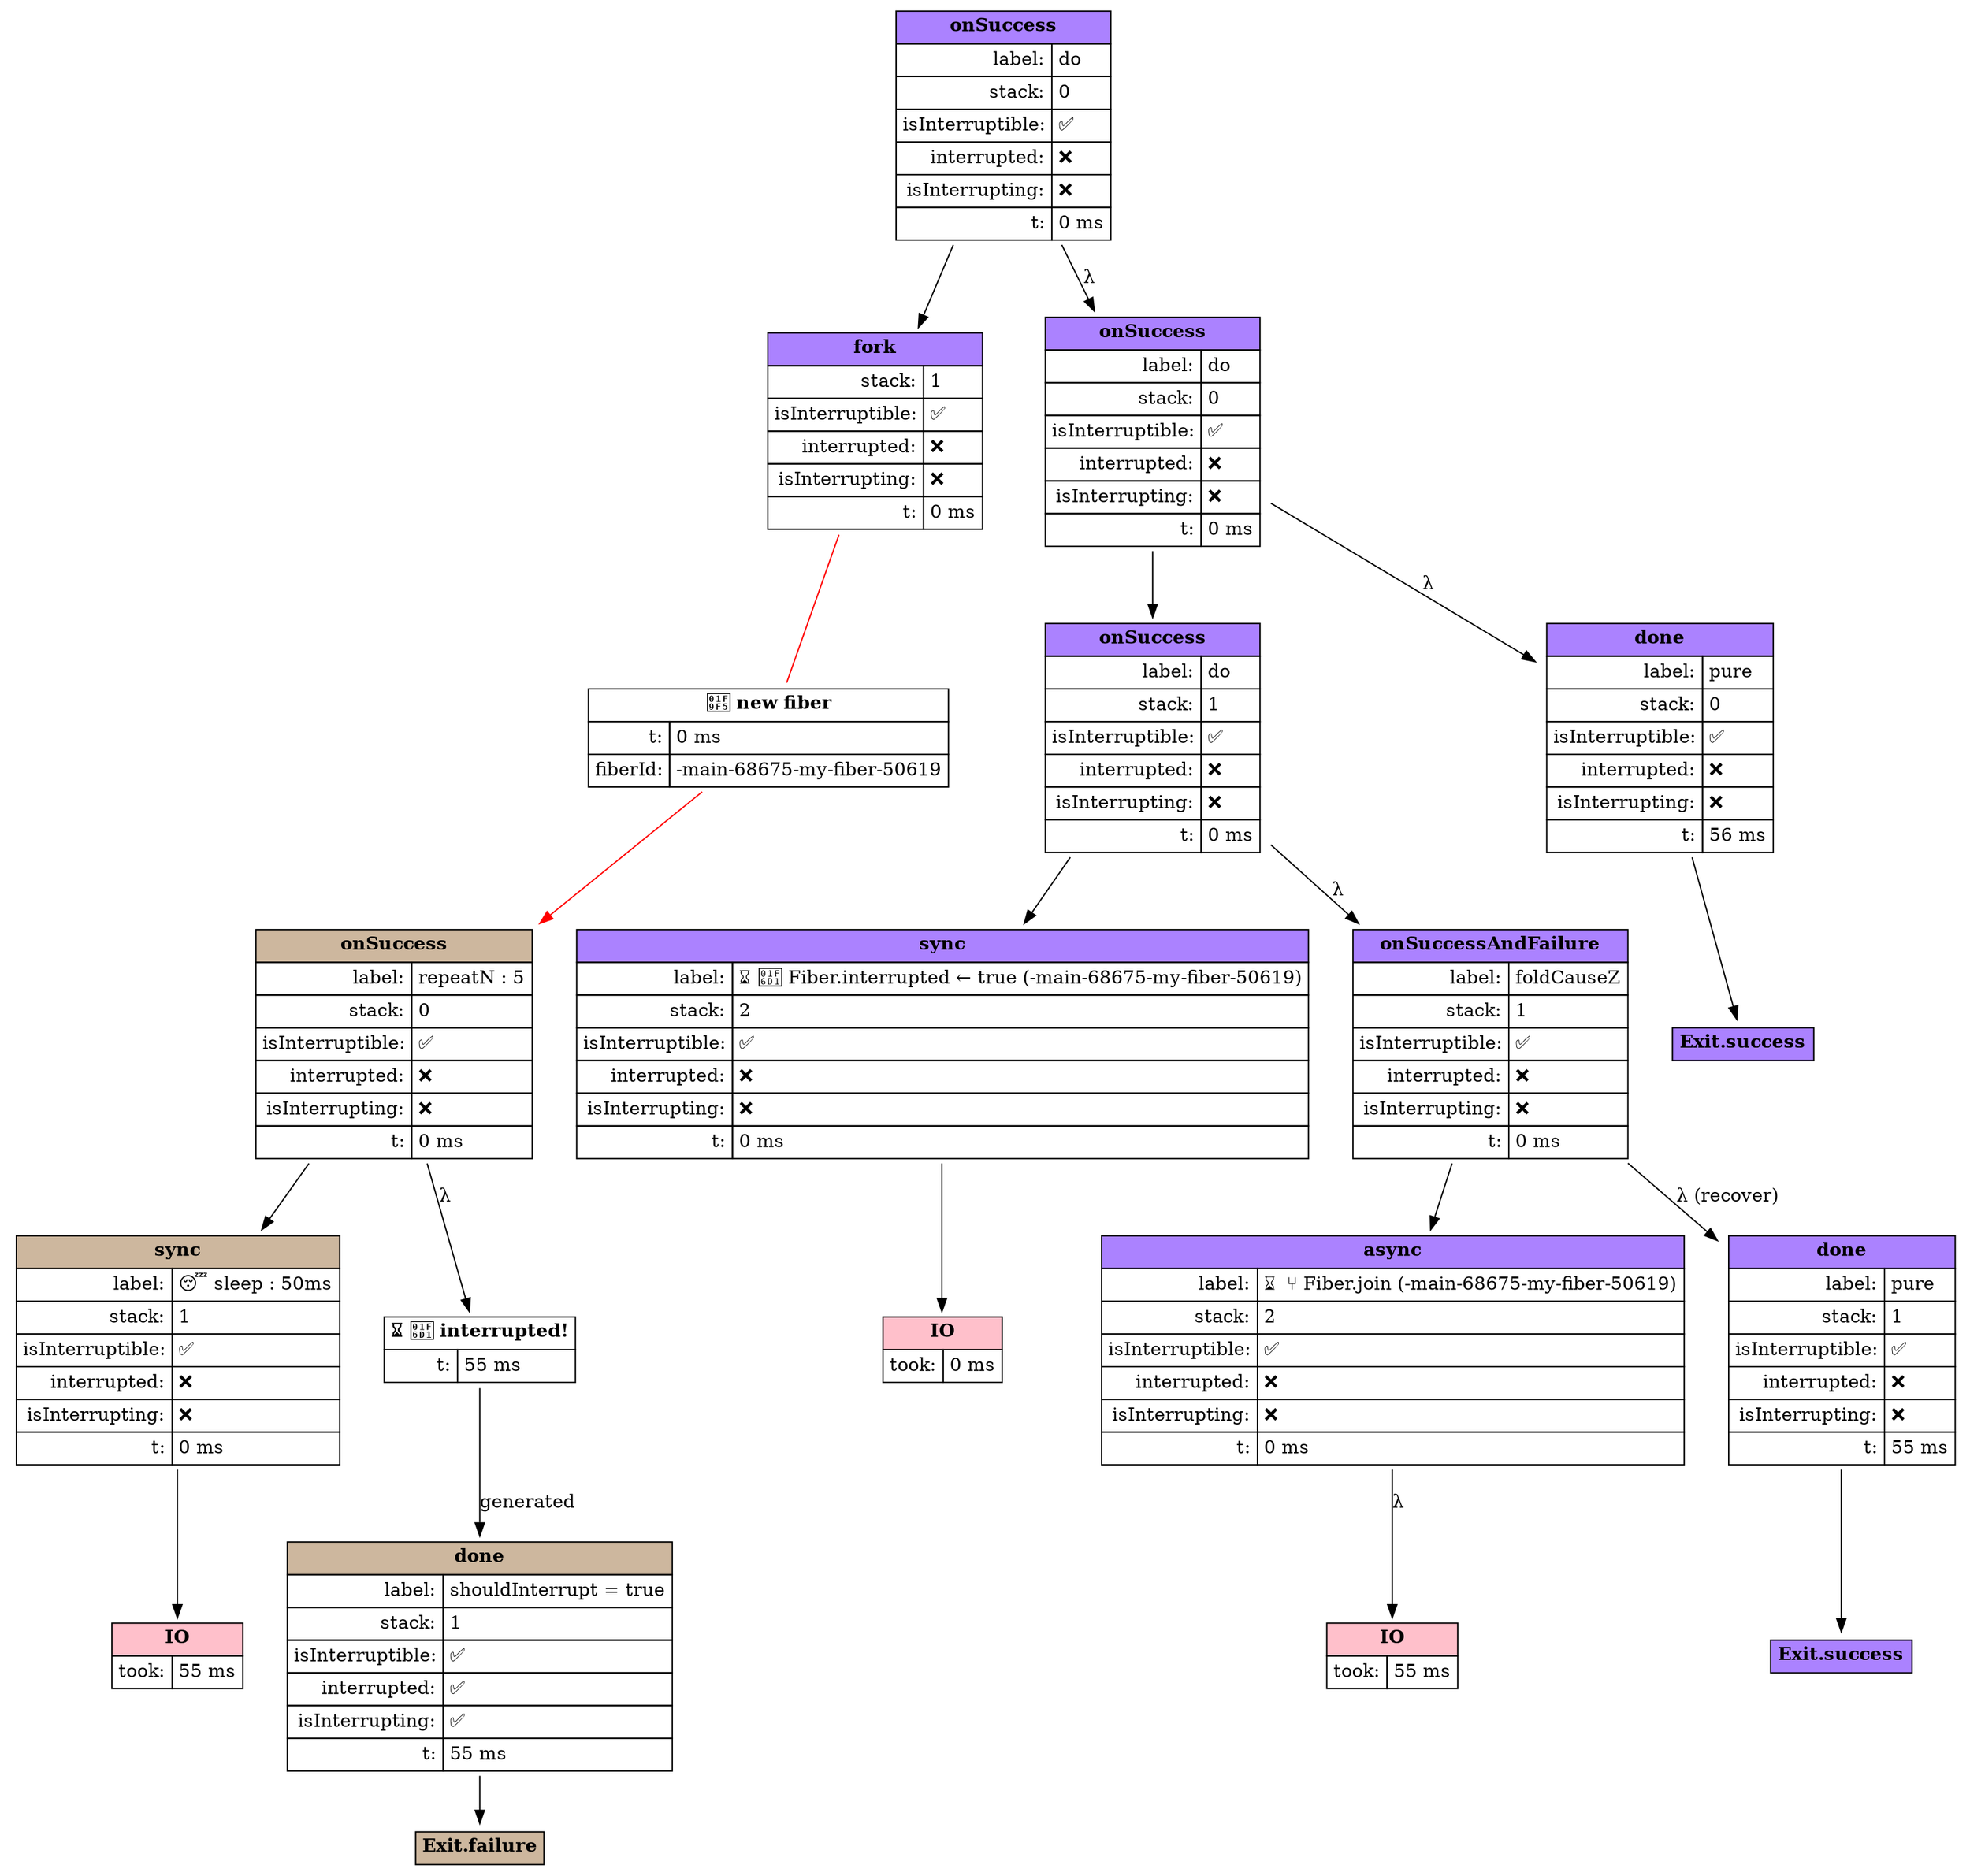 digraph D {  node [shape=box]
"-main-68675-138272956450875" [shape=none, label=<<table CELLPADDING="4" BORDER="0" CELLBORDER="1" CELLSPACING="0"><tr><td BGCOLOR="mediumpurple1" colspan='2'><b>onSuccess</b></td></tr><tr><td align='right'>label:</td><td align='left'>do</td></tr><tr><td align='right'>stack:</td><td align='left'>0</td></tr><tr><td align='right'>isInterruptible:</td><td align='left'>✅</td></tr><tr><td align='right'>interrupted:</td><td align='left'>❌</td></tr><tr><td align='right'>isInterrupting:</td><td align='left'>❌</td></tr><tr><td align='right'>t:</td><td align='left'>0 ms</td></tr></table>> ]
  "-main-68675-138272956450875" -> "-main-68675-138272956516000" 
"-main-68675-138272956516000" [shape=none, label=<<table CELLPADDING="4" BORDER="0" CELLBORDER="1" CELLSPACING="0"><tr><td BGCOLOR="mediumpurple1" colspan='2'><b>fork</b></td></tr><tr><td align='right'>stack:</td><td align='left'>1</td></tr><tr><td align='right'>isInterruptible:</td><td align='left'>✅</td></tr><tr><td align='right'>interrupted:</td><td align='left'>❌</td></tr><tr><td align='right'>isInterrupting:</td><td align='left'>❌</td></tr><tr><td align='right'>t:</td><td align='left'>0 ms</td></tr></table>> ]
"-main-68675-138272956552041" [shape=none, label=<<table CELLPADDING="4" BORDER="0" CELLBORDER="1" CELLSPACING="0"><tr><td BGCOLOR="white" colspan='2'><b>🧵 new fiber</b></td></tr><tr><td align='right'>t:</td><td align='left'>0 ms</td></tr><tr><td align='right'>fiberId:</td><td align='left'>-main-68675-my-fiber-50619</td></tr></table>> ]
  "-main-68675-138272956516000" -> "-main-68675-138272956552041" [color=red, arrowhead=none]
  "-main-68675-138272956552041" -> "-main-68675-138272956555458" [color=red]
  "-main-68675-138272956450875" -> "-main-68675-138272956602791" [label = "λ"]
"-main-68675-138272956602791" [shape=none, label=<<table CELLPADDING="4" BORDER="0" CELLBORDER="1" CELLSPACING="0"><tr><td BGCOLOR="mediumpurple1" colspan='2'><b>onSuccess</b></td></tr><tr><td align='right'>label:</td><td align='left'>do</td></tr><tr><td align='right'>stack:</td><td align='left'>0</td></tr><tr><td align='right'>isInterruptible:</td><td align='left'>✅</td></tr><tr><td align='right'>interrupted:</td><td align='left'>❌</td></tr><tr><td align='right'>isInterrupting:</td><td align='left'>❌</td></tr><tr><td align='right'>t:</td><td align='left'>0 ms</td></tr></table>> ]
  "-main-68675-138272956602791" -> "-main-68675-138272956629916" 
"-main-68675-138272956629916" [shape=none, label=<<table CELLPADDING="4" BORDER="0" CELLBORDER="1" CELLSPACING="0"><tr><td BGCOLOR="mediumpurple1" colspan='2'><b>onSuccess</b></td></tr><tr><td align='right'>label:</td><td align='left'>do</td></tr><tr><td align='right'>stack:</td><td align='left'>1</td></tr><tr><td align='right'>isInterruptible:</td><td align='left'>✅</td></tr><tr><td align='right'>interrupted:</td><td align='left'>❌</td></tr><tr><td align='right'>isInterrupting:</td><td align='left'>❌</td></tr><tr><td align='right'>t:</td><td align='left'>0 ms</td></tr></table>> ]
  "-main-68675-138272956629916" -> "-main-68675-138272956648708" 
"-main-68675-138272956555458" [shape=none, label=<<table CELLPADDING="4" BORDER="0" CELLBORDER="1" CELLSPACING="0"><tr><td BGCOLOR="bisque3" colspan='2'><b>onSuccess</b></td></tr><tr><td align='right'>label:</td><td align='left'>repeatN : 5</td></tr><tr><td align='right'>stack:</td><td align='left'>0</td></tr><tr><td align='right'>isInterruptible:</td><td align='left'>✅</td></tr><tr><td align='right'>interrupted:</td><td align='left'>❌</td></tr><tr><td align='right'>isInterrupting:</td><td align='left'>❌</td></tr><tr><td align='right'>t:</td><td align='left'>0 ms</td></tr></table>> ]
  "-main-68675-138272956555458" -> "-main-68675-my-fiber-50619-138272956659250" 
"-main-68675-138272956648708" [shape=none, label=<<table CELLPADDING="4" BORDER="0" CELLBORDER="1" CELLSPACING="0"><tr><td BGCOLOR="mediumpurple1" colspan='2'><b>sync</b></td></tr><tr><td align='right'>label:</td><td align='left'>⌛ 🛑 Fiber.interrupted ← true (-main-68675-my-fiber-50619)</td></tr><tr><td align='right'>stack:</td><td align='left'>2</td></tr><tr><td align='right'>isInterruptible:</td><td align='left'>✅</td></tr><tr><td align='right'>interrupted:</td><td align='left'>❌</td></tr><tr><td align='right'>isInterrupting:</td><td align='left'>❌</td></tr><tr><td align='right'>t:</td><td align='left'>0 ms</td></tr></table>> ]
"-main-68675-138272956751166" [shape=none, label=<<table CELLPADDING="4" BORDER="0" CELLBORDER="1" CELLSPACING="0"><tr><td BGCOLOR="pink" colspan='2'><b>IO</b></td></tr><tr><td align='right'>took:</td><td align='left'>0 ms</td></tr></table>> ]
"-main-68675-my-fiber-50619-138272956659250" [shape=none, label=<<table CELLPADDING="4" BORDER="0" CELLBORDER="1" CELLSPACING="0"><tr><td BGCOLOR="bisque3" colspan='2'><b>sync</b></td></tr><tr><td align='right'>label:</td><td align='left'>😴 sleep : 50ms</td></tr><tr><td align='right'>stack:</td><td align='left'>1</td></tr><tr><td align='right'>isInterruptible:</td><td align='left'>✅</td></tr><tr><td align='right'>interrupted:</td><td align='left'>❌</td></tr><tr><td align='right'>isInterrupting:</td><td align='left'>❌</td></tr><tr><td align='right'>t:</td><td align='left'>0 ms</td></tr></table>> ]
  "-main-68675-138272956648708" -> "-main-68675-138272956751166" 
  "-main-68675-138272956629916" -> "-main-68675-138272956786208" [label = "λ"]
"-main-68675-138272956786208" [shape=none, label=<<table CELLPADDING="4" BORDER="0" CELLBORDER="1" CELLSPACING="0"><tr><td BGCOLOR="mediumpurple1" colspan='2'><b>onSuccessAndFailure</b></td></tr><tr><td align='right'>label:</td><td align='left'>foldCauseZ</td></tr><tr><td align='right'>stack:</td><td align='left'>1</td></tr><tr><td align='right'>isInterruptible:</td><td align='left'>✅</td></tr><tr><td align='right'>interrupted:</td><td align='left'>❌</td></tr><tr><td align='right'>isInterrupting:</td><td align='left'>❌</td></tr><tr><td align='right'>t:</td><td align='left'>0 ms</td></tr></table>> ]
  "-main-68675-138272956786208" -> "-main-68675-138272956814208" 
"-main-68675-138272956814208" [shape=none, label=<<table CELLPADDING="4" BORDER="0" CELLBORDER="1" CELLSPACING="0"><tr><td BGCOLOR="mediumpurple1" colspan='2'><b>async</b></td></tr><tr><td align='right'>label:</td><td align='left'>⌛ ⑂ Fiber.join (-main-68675-my-fiber-50619)</td></tr><tr><td align='right'>stack:</td><td align='left'>2</td></tr><tr><td align='right'>isInterruptible:</td><td align='left'>✅</td></tr><tr><td align='right'>interrupted:</td><td align='left'>❌</td></tr><tr><td align='right'>isInterrupting:</td><td align='left'>❌</td></tr><tr><td align='right'>t:</td><td align='left'>0 ms</td></tr></table>> ]
"-main-68675-my-fiber-50619-138273011507833" [shape=none, label=<<table CELLPADDING="4" BORDER="0" CELLBORDER="1" CELLSPACING="0"><tr><td BGCOLOR="pink" colspan='2'><b>IO</b></td></tr><tr><td align='right'>took:</td><td align='left'>55 ms</td></tr></table>> ]
  "-main-68675-my-fiber-50619-138272956659250" -> "-main-68675-my-fiber-50619-138273011507833" 
  "-main-68675-138272956555458" -> "-main-68675-my-fiber-50619-138273011591208" [label = "λ"]
"-main-68675-my-fiber-50619-138273011591208" [shape=none, label=<<table CELLPADDING="4" BORDER="0" CELLBORDER="1" CELLSPACING="0"><tr><td BGCOLOR="white" colspan='2'><b>⌛ 🛑 interrupted!</b></td></tr><tr><td align='right'>t:</td><td align='left'>55 ms</td></tr></table>> ]
  "-main-68675-my-fiber-50619-138273011591208" -> "-main-68675-my-fiber-50619-138273011637583" [label = generated]
"-main-68675-my-fiber-50619-138273011637583" [shape=none, label=<<table CELLPADDING="4" BORDER="0" CELLBORDER="1" CELLSPACING="0"><tr><td BGCOLOR="bisque3" colspan='2'><b>done</b></td></tr><tr><td align='right'>label:</td><td align='left'>shouldInterrupt = true</td></tr><tr><td align='right'>stack:</td><td align='left'>1</td></tr><tr><td align='right'>isInterruptible:</td><td align='left'>✅</td></tr><tr><td align='right'>interrupted:</td><td align='left'>✅</td></tr><tr><td align='right'>isInterrupting:</td><td align='left'>✅</td></tr><tr><td align='right'>t:</td><td align='left'>55 ms</td></tr></table>> ]
"-main-68675-my-fiber-50619-138273011873250" [shape=none, label=<<table CELLPADDING="4" BORDER="0" CELLBORDER="1" CELLSPACING="0"><tr><td BGCOLOR="bisque3" colspan='2'><b>Exit.failure</b></td></tr></table>> ]
  "-main-68675-my-fiber-50619-138273011637583" -> "-main-68675-my-fiber-50619-138273011873250" 
"-main-68675-138273011933458" [shape=none, label=<<table CELLPADDING="4" BORDER="0" CELLBORDER="1" CELLSPACING="0"><tr><td BGCOLOR="pink" colspan='2'><b>IO</b></td></tr><tr><td align='right'>took:</td><td align='left'>55 ms</td></tr></table>> ]
  "-main-68675-138272956814208" -> "-main-68675-138273011933458" [label = "λ"]
  "-main-68675-138272956786208" -> "-main-68675-138273011950916" [label = "λ (recover)"]
"-main-68675-138273011950916" [shape=none, label=<<table CELLPADDING="4" BORDER="0" CELLBORDER="1" CELLSPACING="0"><tr><td BGCOLOR="mediumpurple1" colspan='2'><b>done</b></td></tr><tr><td align='right'>label:</td><td align='left'>pure</td></tr><tr><td align='right'>stack:</td><td align='left'>1</td></tr><tr><td align='right'>isInterruptible:</td><td align='left'>✅</td></tr><tr><td align='right'>interrupted:</td><td align='left'>❌</td></tr><tr><td align='right'>isInterrupting:</td><td align='left'>❌</td></tr><tr><td align='right'>t:</td><td align='left'>55 ms</td></tr></table>> ]
"-main-68675-138273011979833" [shape=none, label=<<table CELLPADDING="4" BORDER="0" CELLBORDER="1" CELLSPACING="0"><tr><td BGCOLOR="mediumpurple1" colspan='2'><b>Exit.success</b></td></tr></table>> ]
  "-main-68675-138273011950916" -> "-main-68675-138273011979833" 
  "-main-68675-138272956602791" -> "-main-68675-138273011993875" [label = "λ"]
"-main-68675-138273011993875" [shape=none, label=<<table CELLPADDING="4" BORDER="0" CELLBORDER="1" CELLSPACING="0"><tr><td BGCOLOR="mediumpurple1" colspan='2'><b>done</b></td></tr><tr><td align='right'>label:</td><td align='left'>pure</td></tr><tr><td align='right'>stack:</td><td align='left'>0</td></tr><tr><td align='right'>isInterruptible:</td><td align='left'>✅</td></tr><tr><td align='right'>interrupted:</td><td align='left'>❌</td></tr><tr><td align='right'>isInterrupting:</td><td align='left'>❌</td></tr><tr><td align='right'>t:</td><td align='left'>56 ms</td></tr></table>> ]
"-main-68675-138273012013708" [shape=none, label=<<table CELLPADDING="4" BORDER="0" CELLBORDER="1" CELLSPACING="0"><tr><td BGCOLOR="mediumpurple1" colspan='2'><b>Exit.success</b></td></tr></table>> ]
  "-main-68675-138273011993875" -> "-main-68675-138273012013708" 
}

